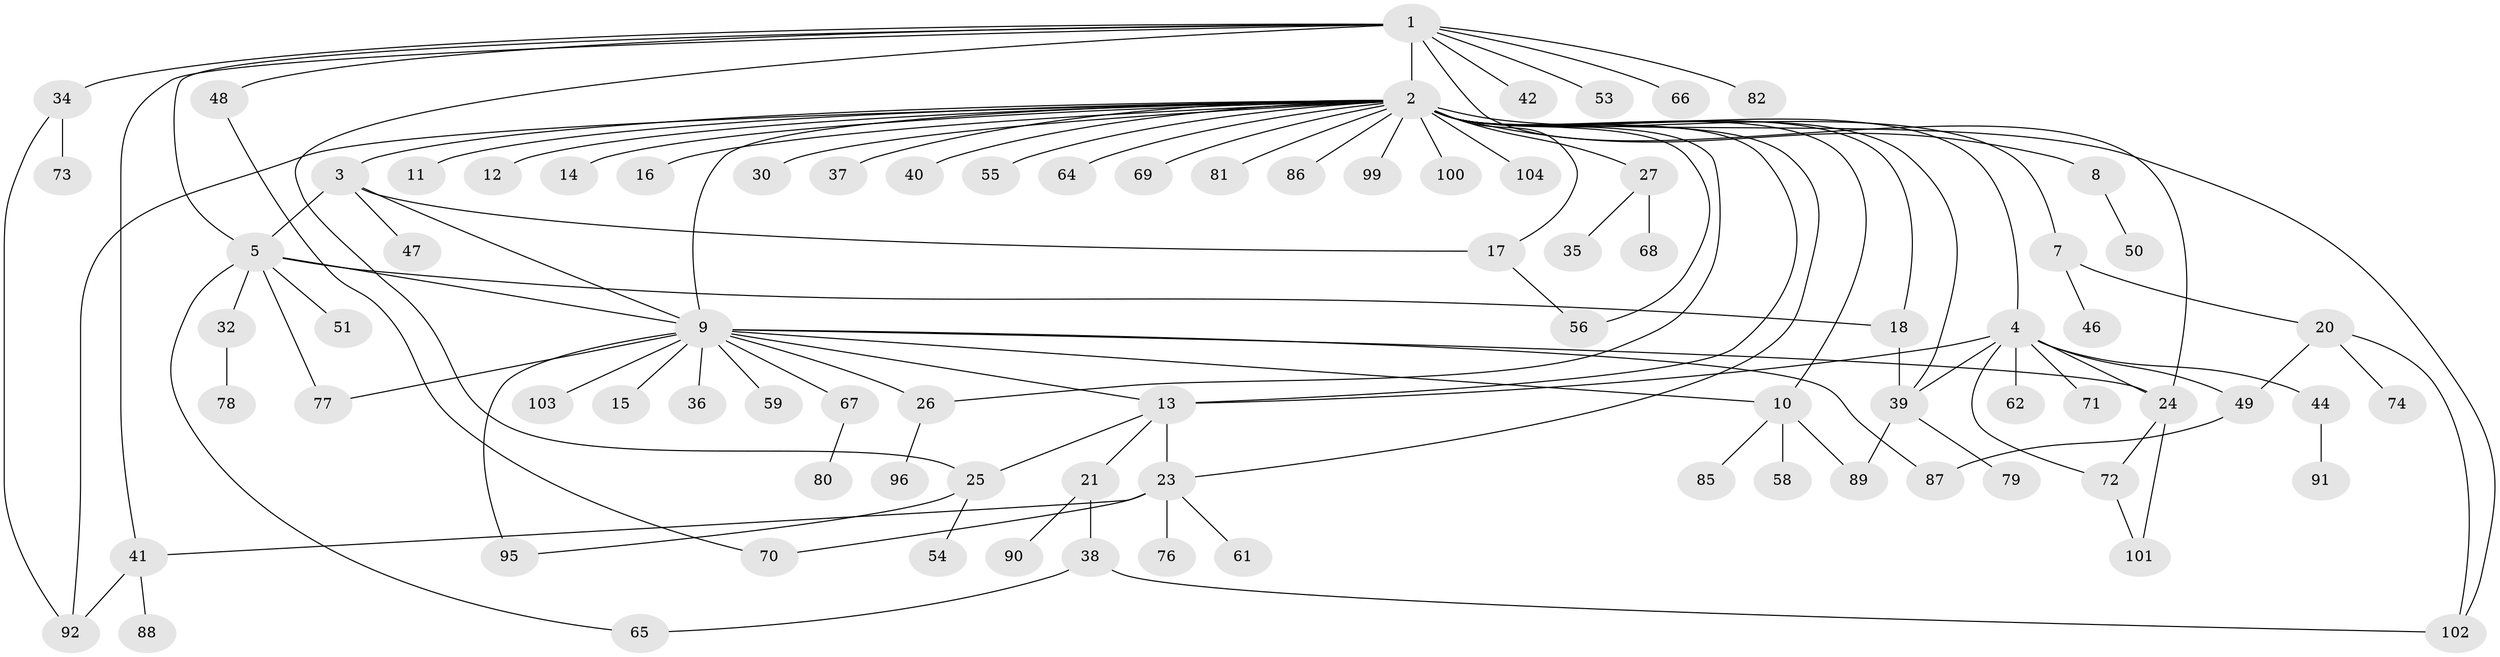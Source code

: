 // Generated by graph-tools (version 1.1) at 2025/23/03/03/25 07:23:53]
// undirected, 84 vertices, 113 edges
graph export_dot {
graph [start="1"]
  node [color=gray90,style=filled];
  1 [super="+22"];
  2 [super="+6"];
  3;
  4 [super="+52"];
  5 [super="+106"];
  7;
  8;
  9 [super="+19"];
  10 [super="+28"];
  11;
  12;
  13 [super="+98"];
  14;
  15;
  16;
  17 [super="+75"];
  18 [super="+57"];
  20 [super="+31"];
  21;
  23 [super="+29"];
  24;
  25 [super="+45"];
  26 [super="+33"];
  27;
  30;
  32 [super="+60"];
  34 [super="+63"];
  35;
  36;
  37;
  38 [super="+97"];
  39 [super="+43"];
  40;
  41 [super="+84"];
  42;
  44;
  46;
  47;
  48;
  49 [super="+94"];
  50 [super="+83"];
  51;
  53;
  54;
  55;
  56;
  58;
  59;
  61;
  62;
  64;
  65;
  66;
  67;
  68;
  69;
  70;
  71;
  72 [super="+93"];
  73;
  74;
  76;
  77;
  78;
  79;
  80;
  81;
  82;
  85;
  86;
  87;
  88;
  89 [super="+105"];
  90;
  91;
  92;
  95;
  96;
  99;
  100;
  101;
  102;
  103;
  104;
  1 -- 2 [weight=2];
  1 -- 5 [weight=2];
  1 -- 24;
  1 -- 34;
  1 -- 42;
  1 -- 48;
  1 -- 53;
  1 -- 66;
  1 -- 82;
  1 -- 25;
  1 -- 41;
  2 -- 3;
  2 -- 4 [weight=3];
  2 -- 7;
  2 -- 9;
  2 -- 10;
  2 -- 12;
  2 -- 14;
  2 -- 16;
  2 -- 17;
  2 -- 18;
  2 -- 23 [weight=2];
  2 -- 27;
  2 -- 37;
  2 -- 39;
  2 -- 56;
  2 -- 81;
  2 -- 92;
  2 -- 102;
  2 -- 64;
  2 -- 69;
  2 -- 8;
  2 -- 11;
  2 -- 13;
  2 -- 86;
  2 -- 26;
  2 -- 30;
  2 -- 99;
  2 -- 100;
  2 -- 40;
  2 -- 104;
  2 -- 55;
  3 -- 5;
  3 -- 9;
  3 -- 17;
  3 -- 47;
  4 -- 13;
  4 -- 44;
  4 -- 71;
  4 -- 72 [weight=2];
  4 -- 49;
  4 -- 24;
  4 -- 62;
  4 -- 39;
  5 -- 18;
  5 -- 32;
  5 -- 51;
  5 -- 65;
  5 -- 77;
  5 -- 9;
  7 -- 20;
  7 -- 46;
  8 -- 50;
  9 -- 10;
  9 -- 15;
  9 -- 24;
  9 -- 59;
  9 -- 13;
  9 -- 67;
  9 -- 36;
  9 -- 103;
  9 -- 77;
  9 -- 87;
  9 -- 26;
  9 -- 95;
  10 -- 58;
  10 -- 85;
  10 -- 89;
  13 -- 21;
  13 -- 23 [weight=2];
  13 -- 25;
  17 -- 56;
  18 -- 39;
  20 -- 74;
  20 -- 49;
  20 -- 102;
  21 -- 38;
  21 -- 90;
  23 -- 41 [weight=2];
  23 -- 61;
  23 -- 70;
  23 -- 76;
  24 -- 72 [weight=2];
  24 -- 101;
  25 -- 54;
  25 -- 95;
  26 -- 96;
  27 -- 35;
  27 -- 68;
  32 -- 78;
  34 -- 73;
  34 -- 92;
  38 -- 65;
  38 -- 102;
  39 -- 79;
  39 -- 89;
  41 -- 88;
  41 -- 92;
  44 -- 91;
  48 -- 70;
  49 -- 87;
  67 -- 80;
  72 -- 101;
}
